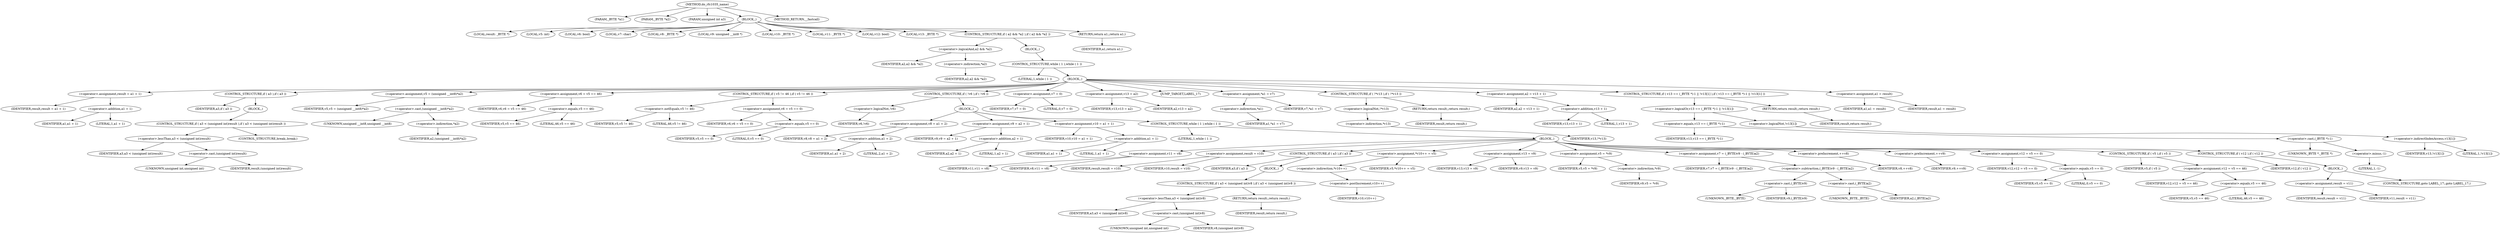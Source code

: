 digraph do_rfc1035_name {  
"1000111" [label = "(METHOD,do_rfc1035_name)" ]
"1000112" [label = "(PARAM,_BYTE *a1)" ]
"1000113" [label = "(PARAM,_BYTE *a2)" ]
"1000114" [label = "(PARAM,unsigned int a3)" ]
"1000115" [label = "(BLOCK,,)" ]
"1000116" [label = "(LOCAL,result: _BYTE *)" ]
"1000117" [label = "(LOCAL,v5: int)" ]
"1000118" [label = "(LOCAL,v6: bool)" ]
"1000119" [label = "(LOCAL,v7: char)" ]
"1000120" [label = "(LOCAL,v8: _BYTE *)" ]
"1000121" [label = "(LOCAL,v9: unsigned __int8 *)" ]
"1000122" [label = "(LOCAL,v10: _BYTE *)" ]
"1000123" [label = "(LOCAL,v11: _BYTE *)" ]
"1000124" [label = "(LOCAL,v12: bool)" ]
"1000125" [label = "(LOCAL,v13: _BYTE *)" ]
"1000126" [label = "(CONTROL_STRUCTURE,if ( a2 && *a2 ),if ( a2 && *a2 ))" ]
"1000127" [label = "(<operator>.logicalAnd,a2 && *a2)" ]
"1000128" [label = "(IDENTIFIER,a2,a2 && *a2)" ]
"1000129" [label = "(<operator>.indirection,*a2)" ]
"1000130" [label = "(IDENTIFIER,a2,a2 && *a2)" ]
"1000131" [label = "(BLOCK,,)" ]
"1000132" [label = "(CONTROL_STRUCTURE,while ( 1 ),while ( 1 ))" ]
"1000133" [label = "(LITERAL,1,while ( 1 ))" ]
"1000134" [label = "(BLOCK,,)" ]
"1000135" [label = "(<operator>.assignment,result = a1 + 1)" ]
"1000136" [label = "(IDENTIFIER,result,result = a1 + 1)" ]
"1000137" [label = "(<operator>.addition,a1 + 1)" ]
"1000138" [label = "(IDENTIFIER,a1,a1 + 1)" ]
"1000139" [label = "(LITERAL,1,a1 + 1)" ]
"1000140" [label = "(CONTROL_STRUCTURE,if ( a3 ),if ( a3 ))" ]
"1000141" [label = "(IDENTIFIER,a3,if ( a3 ))" ]
"1000142" [label = "(BLOCK,,)" ]
"1000143" [label = "(CONTROL_STRUCTURE,if ( a3 < (unsigned int)result ),if ( a3 < (unsigned int)result ))" ]
"1000144" [label = "(<operator>.lessThan,a3 < (unsigned int)result)" ]
"1000145" [label = "(IDENTIFIER,a3,a3 < (unsigned int)result)" ]
"1000146" [label = "(<operator>.cast,(unsigned int)result)" ]
"1000147" [label = "(UNKNOWN,unsigned int,unsigned int)" ]
"1000148" [label = "(IDENTIFIER,result,(unsigned int)result)" ]
"1000149" [label = "(CONTROL_STRUCTURE,break;,break;)" ]
"1000150" [label = "(<operator>.assignment,v5 = (unsigned __int8)*a2)" ]
"1000151" [label = "(IDENTIFIER,v5,v5 = (unsigned __int8)*a2)" ]
"1000152" [label = "(<operator>.cast,(unsigned __int8)*a2)" ]
"1000153" [label = "(UNKNOWN,unsigned __int8,unsigned __int8)" ]
"1000154" [label = "(<operator>.indirection,*a2)" ]
"1000155" [label = "(IDENTIFIER,a2,(unsigned __int8)*a2)" ]
"1000156" [label = "(<operator>.assignment,v6 = v5 == 46)" ]
"1000157" [label = "(IDENTIFIER,v6,v6 = v5 == 46)" ]
"1000158" [label = "(<operator>.equals,v5 == 46)" ]
"1000159" [label = "(IDENTIFIER,v5,v5 == 46)" ]
"1000160" [label = "(LITERAL,46,v5 == 46)" ]
"1000161" [label = "(CONTROL_STRUCTURE,if ( v5 != 46 ),if ( v5 != 46 ))" ]
"1000162" [label = "(<operator>.notEquals,v5 != 46)" ]
"1000163" [label = "(IDENTIFIER,v5,v5 != 46)" ]
"1000164" [label = "(LITERAL,46,v5 != 46)" ]
"1000165" [label = "(<operator>.assignment,v6 = v5 == 0)" ]
"1000166" [label = "(IDENTIFIER,v6,v6 = v5 == 0)" ]
"1000167" [label = "(<operator>.equals,v5 == 0)" ]
"1000168" [label = "(IDENTIFIER,v5,v5 == 0)" ]
"1000169" [label = "(LITERAL,0,v5 == 0)" ]
"1000170" [label = "(CONTROL_STRUCTURE,if ( !v6 ),if ( !v6 ))" ]
"1000171" [label = "(<operator>.logicalNot,!v6)" ]
"1000172" [label = "(IDENTIFIER,v6,!v6)" ]
"1000173" [label = "(BLOCK,,)" ]
"1000174" [label = "(<operator>.assignment,v8 = a1 + 2)" ]
"1000175" [label = "(IDENTIFIER,v8,v8 = a1 + 2)" ]
"1000176" [label = "(<operator>.addition,a1 + 2)" ]
"1000177" [label = "(IDENTIFIER,a1,a1 + 2)" ]
"1000178" [label = "(LITERAL,2,a1 + 2)" ]
"1000179" [label = "(<operator>.assignment,v9 = a2 + 1)" ]
"1000180" [label = "(IDENTIFIER,v9,v9 = a2 + 1)" ]
"1000181" [label = "(<operator>.addition,a2 + 1)" ]
"1000182" [label = "(IDENTIFIER,a2,a2 + 1)" ]
"1000183" [label = "(LITERAL,1,a2 + 1)" ]
"1000184" [label = "(<operator>.assignment,v10 = a1 + 1)" ]
"1000185" [label = "(IDENTIFIER,v10,v10 = a1 + 1)" ]
"1000186" [label = "(<operator>.addition,a1 + 1)" ]
"1000187" [label = "(IDENTIFIER,a1,a1 + 1)" ]
"1000188" [label = "(LITERAL,1,a1 + 1)" ]
"1000189" [label = "(CONTROL_STRUCTURE,while ( 1 ),while ( 1 ))" ]
"1000190" [label = "(LITERAL,1,while ( 1 ))" ]
"1000191" [label = "(BLOCK,,)" ]
"1000192" [label = "(<operator>.assignment,v11 = v8)" ]
"1000193" [label = "(IDENTIFIER,v11,v11 = v8)" ]
"1000194" [label = "(IDENTIFIER,v8,v11 = v8)" ]
"1000195" [label = "(<operator>.assignment,result = v10)" ]
"1000196" [label = "(IDENTIFIER,result,result = v10)" ]
"1000197" [label = "(IDENTIFIER,v10,result = v10)" ]
"1000198" [label = "(CONTROL_STRUCTURE,if ( a3 ),if ( a3 ))" ]
"1000199" [label = "(IDENTIFIER,a3,if ( a3 ))" ]
"1000200" [label = "(BLOCK,,)" ]
"1000201" [label = "(CONTROL_STRUCTURE,if ( a3 < (unsigned int)v8 ),if ( a3 < (unsigned int)v8 ))" ]
"1000202" [label = "(<operator>.lessThan,a3 < (unsigned int)v8)" ]
"1000203" [label = "(IDENTIFIER,a3,a3 < (unsigned int)v8)" ]
"1000204" [label = "(<operator>.cast,(unsigned int)v8)" ]
"1000205" [label = "(UNKNOWN,unsigned int,unsigned int)" ]
"1000206" [label = "(IDENTIFIER,v8,(unsigned int)v8)" ]
"1000207" [label = "(RETURN,return result;,return result;)" ]
"1000208" [label = "(IDENTIFIER,result,return result;)" ]
"1000209" [label = "(<operator>.assignment,*v10++ = v5)" ]
"1000210" [label = "(<operator>.indirection,*v10++)" ]
"1000211" [label = "(<operator>.postIncrement,v10++)" ]
"1000212" [label = "(IDENTIFIER,v10,v10++)" ]
"1000213" [label = "(IDENTIFIER,v5,*v10++ = v5)" ]
"1000214" [label = "(<operator>.assignment,v13 = v9)" ]
"1000215" [label = "(IDENTIFIER,v13,v13 = v9)" ]
"1000216" [label = "(IDENTIFIER,v9,v13 = v9)" ]
"1000217" [label = "(<operator>.assignment,v5 = *v9)" ]
"1000218" [label = "(IDENTIFIER,v5,v5 = *v9)" ]
"1000219" [label = "(<operator>.indirection,*v9)" ]
"1000220" [label = "(IDENTIFIER,v9,v5 = *v9)" ]
"1000221" [label = "(<operator>.assignment,v7 = (_BYTE)v9 - (_BYTE)a2)" ]
"1000222" [label = "(IDENTIFIER,v7,v7 = (_BYTE)v9 - (_BYTE)a2)" ]
"1000223" [label = "(<operator>.subtraction,(_BYTE)v9 - (_BYTE)a2)" ]
"1000224" [label = "(<operator>.cast,(_BYTE)v9)" ]
"1000225" [label = "(UNKNOWN,_BYTE,_BYTE)" ]
"1000226" [label = "(IDENTIFIER,v9,(_BYTE)v9)" ]
"1000227" [label = "(<operator>.cast,(_BYTE)a2)" ]
"1000228" [label = "(UNKNOWN,_BYTE,_BYTE)" ]
"1000229" [label = "(IDENTIFIER,a2,(_BYTE)a2)" ]
"1000230" [label = "(<operator>.preIncrement,++v8)" ]
"1000231" [label = "(IDENTIFIER,v8,++v8)" ]
"1000232" [label = "(<operator>.preIncrement,++v9)" ]
"1000233" [label = "(IDENTIFIER,v9,++v9)" ]
"1000234" [label = "(<operator>.assignment,v12 = v5 == 0)" ]
"1000235" [label = "(IDENTIFIER,v12,v12 = v5 == 0)" ]
"1000236" [label = "(<operator>.equals,v5 == 0)" ]
"1000237" [label = "(IDENTIFIER,v5,v5 == 0)" ]
"1000238" [label = "(LITERAL,0,v5 == 0)" ]
"1000239" [label = "(CONTROL_STRUCTURE,if ( v5 ),if ( v5 ))" ]
"1000240" [label = "(IDENTIFIER,v5,if ( v5 ))" ]
"1000241" [label = "(<operator>.assignment,v12 = v5 == 46)" ]
"1000242" [label = "(IDENTIFIER,v12,v12 = v5 == 46)" ]
"1000243" [label = "(<operator>.equals,v5 == 46)" ]
"1000244" [label = "(IDENTIFIER,v5,v5 == 46)" ]
"1000245" [label = "(LITERAL,46,v5 == 46)" ]
"1000246" [label = "(CONTROL_STRUCTURE,if ( v12 ),if ( v12 ))" ]
"1000247" [label = "(IDENTIFIER,v12,if ( v12 ))" ]
"1000248" [label = "(BLOCK,,)" ]
"1000249" [label = "(<operator>.assignment,result = v11)" ]
"1000250" [label = "(IDENTIFIER,result,result = v11)" ]
"1000251" [label = "(IDENTIFIER,v11,result = v11)" ]
"1000252" [label = "(CONTROL_STRUCTURE,goto LABEL_17;,goto LABEL_17;)" ]
"1000253" [label = "(<operator>.assignment,v7 = 0)" ]
"1000254" [label = "(IDENTIFIER,v7,v7 = 0)" ]
"1000255" [label = "(LITERAL,0,v7 = 0)" ]
"1000256" [label = "(<operator>.assignment,v13 = a2)" ]
"1000257" [label = "(IDENTIFIER,v13,v13 = a2)" ]
"1000258" [label = "(IDENTIFIER,a2,v13 = a2)" ]
"1000259" [label = "(JUMP_TARGET,LABEL_17)" ]
"1000260" [label = "(<operator>.assignment,*a1 = v7)" ]
"1000261" [label = "(<operator>.indirection,*a1)" ]
"1000262" [label = "(IDENTIFIER,a1,*a1 = v7)" ]
"1000263" [label = "(IDENTIFIER,v7,*a1 = v7)" ]
"1000264" [label = "(CONTROL_STRUCTURE,if ( !*v13 ),if ( !*v13 ))" ]
"1000265" [label = "(<operator>.logicalNot,!*v13)" ]
"1000266" [label = "(<operator>.indirection,*v13)" ]
"1000267" [label = "(IDENTIFIER,v13,!*v13)" ]
"1000268" [label = "(RETURN,return result;,return result;)" ]
"1000269" [label = "(IDENTIFIER,result,return result;)" ]
"1000270" [label = "(<operator>.assignment,a2 = v13 + 1)" ]
"1000271" [label = "(IDENTIFIER,a2,a2 = v13 + 1)" ]
"1000272" [label = "(<operator>.addition,v13 + 1)" ]
"1000273" [label = "(IDENTIFIER,v13,v13 + 1)" ]
"1000274" [label = "(LITERAL,1,v13 + 1)" ]
"1000275" [label = "(CONTROL_STRUCTURE,if ( v13 == (_BYTE *)-1 || !v13[1] ),if ( v13 == (_BYTE *)-1 || !v13[1] ))" ]
"1000276" [label = "(<operator>.logicalOr,v13 == (_BYTE *)-1 || !v13[1])" ]
"1000277" [label = "(<operator>.equals,v13 == (_BYTE *)-1)" ]
"1000278" [label = "(IDENTIFIER,v13,v13 == (_BYTE *)-1)" ]
"1000279" [label = "(<operator>.cast,(_BYTE *)-1)" ]
"1000280" [label = "(UNKNOWN,_BYTE *,_BYTE *)" ]
"1000281" [label = "(<operator>.minus,-1)" ]
"1000282" [label = "(LITERAL,1,-1)" ]
"1000283" [label = "(<operator>.logicalNot,!v13[1])" ]
"1000284" [label = "(<operator>.indirectIndexAccess,v13[1])" ]
"1000285" [label = "(IDENTIFIER,v13,!v13[1])" ]
"1000286" [label = "(LITERAL,1,!v13[1])" ]
"1000287" [label = "(RETURN,return result;,return result;)" ]
"1000288" [label = "(IDENTIFIER,result,return result;)" ]
"1000289" [label = "(<operator>.assignment,a1 = result)" ]
"1000290" [label = "(IDENTIFIER,a1,a1 = result)" ]
"1000291" [label = "(IDENTIFIER,result,a1 = result)" ]
"1000292" [label = "(RETURN,return a1;,return a1;)" ]
"1000293" [label = "(IDENTIFIER,a1,return a1;)" ]
"1000294" [label = "(METHOD_RETURN,__fastcall)" ]
  "1000111" -> "1000112" 
  "1000111" -> "1000113" 
  "1000111" -> "1000114" 
  "1000111" -> "1000115" 
  "1000111" -> "1000294" 
  "1000115" -> "1000116" 
  "1000115" -> "1000117" 
  "1000115" -> "1000118" 
  "1000115" -> "1000119" 
  "1000115" -> "1000120" 
  "1000115" -> "1000121" 
  "1000115" -> "1000122" 
  "1000115" -> "1000123" 
  "1000115" -> "1000124" 
  "1000115" -> "1000125" 
  "1000115" -> "1000126" 
  "1000115" -> "1000292" 
  "1000126" -> "1000127" 
  "1000126" -> "1000131" 
  "1000127" -> "1000128" 
  "1000127" -> "1000129" 
  "1000129" -> "1000130" 
  "1000131" -> "1000132" 
  "1000132" -> "1000133" 
  "1000132" -> "1000134" 
  "1000134" -> "1000135" 
  "1000134" -> "1000140" 
  "1000134" -> "1000150" 
  "1000134" -> "1000156" 
  "1000134" -> "1000161" 
  "1000134" -> "1000170" 
  "1000134" -> "1000253" 
  "1000134" -> "1000256" 
  "1000134" -> "1000259" 
  "1000134" -> "1000260" 
  "1000134" -> "1000264" 
  "1000134" -> "1000270" 
  "1000134" -> "1000275" 
  "1000134" -> "1000289" 
  "1000135" -> "1000136" 
  "1000135" -> "1000137" 
  "1000137" -> "1000138" 
  "1000137" -> "1000139" 
  "1000140" -> "1000141" 
  "1000140" -> "1000142" 
  "1000142" -> "1000143" 
  "1000143" -> "1000144" 
  "1000143" -> "1000149" 
  "1000144" -> "1000145" 
  "1000144" -> "1000146" 
  "1000146" -> "1000147" 
  "1000146" -> "1000148" 
  "1000150" -> "1000151" 
  "1000150" -> "1000152" 
  "1000152" -> "1000153" 
  "1000152" -> "1000154" 
  "1000154" -> "1000155" 
  "1000156" -> "1000157" 
  "1000156" -> "1000158" 
  "1000158" -> "1000159" 
  "1000158" -> "1000160" 
  "1000161" -> "1000162" 
  "1000161" -> "1000165" 
  "1000162" -> "1000163" 
  "1000162" -> "1000164" 
  "1000165" -> "1000166" 
  "1000165" -> "1000167" 
  "1000167" -> "1000168" 
  "1000167" -> "1000169" 
  "1000170" -> "1000171" 
  "1000170" -> "1000173" 
  "1000171" -> "1000172" 
  "1000173" -> "1000174" 
  "1000173" -> "1000179" 
  "1000173" -> "1000184" 
  "1000173" -> "1000189" 
  "1000174" -> "1000175" 
  "1000174" -> "1000176" 
  "1000176" -> "1000177" 
  "1000176" -> "1000178" 
  "1000179" -> "1000180" 
  "1000179" -> "1000181" 
  "1000181" -> "1000182" 
  "1000181" -> "1000183" 
  "1000184" -> "1000185" 
  "1000184" -> "1000186" 
  "1000186" -> "1000187" 
  "1000186" -> "1000188" 
  "1000189" -> "1000190" 
  "1000189" -> "1000191" 
  "1000191" -> "1000192" 
  "1000191" -> "1000195" 
  "1000191" -> "1000198" 
  "1000191" -> "1000209" 
  "1000191" -> "1000214" 
  "1000191" -> "1000217" 
  "1000191" -> "1000221" 
  "1000191" -> "1000230" 
  "1000191" -> "1000232" 
  "1000191" -> "1000234" 
  "1000191" -> "1000239" 
  "1000191" -> "1000246" 
  "1000192" -> "1000193" 
  "1000192" -> "1000194" 
  "1000195" -> "1000196" 
  "1000195" -> "1000197" 
  "1000198" -> "1000199" 
  "1000198" -> "1000200" 
  "1000200" -> "1000201" 
  "1000201" -> "1000202" 
  "1000201" -> "1000207" 
  "1000202" -> "1000203" 
  "1000202" -> "1000204" 
  "1000204" -> "1000205" 
  "1000204" -> "1000206" 
  "1000207" -> "1000208" 
  "1000209" -> "1000210" 
  "1000209" -> "1000213" 
  "1000210" -> "1000211" 
  "1000211" -> "1000212" 
  "1000214" -> "1000215" 
  "1000214" -> "1000216" 
  "1000217" -> "1000218" 
  "1000217" -> "1000219" 
  "1000219" -> "1000220" 
  "1000221" -> "1000222" 
  "1000221" -> "1000223" 
  "1000223" -> "1000224" 
  "1000223" -> "1000227" 
  "1000224" -> "1000225" 
  "1000224" -> "1000226" 
  "1000227" -> "1000228" 
  "1000227" -> "1000229" 
  "1000230" -> "1000231" 
  "1000232" -> "1000233" 
  "1000234" -> "1000235" 
  "1000234" -> "1000236" 
  "1000236" -> "1000237" 
  "1000236" -> "1000238" 
  "1000239" -> "1000240" 
  "1000239" -> "1000241" 
  "1000241" -> "1000242" 
  "1000241" -> "1000243" 
  "1000243" -> "1000244" 
  "1000243" -> "1000245" 
  "1000246" -> "1000247" 
  "1000246" -> "1000248" 
  "1000248" -> "1000249" 
  "1000248" -> "1000252" 
  "1000249" -> "1000250" 
  "1000249" -> "1000251" 
  "1000253" -> "1000254" 
  "1000253" -> "1000255" 
  "1000256" -> "1000257" 
  "1000256" -> "1000258" 
  "1000260" -> "1000261" 
  "1000260" -> "1000263" 
  "1000261" -> "1000262" 
  "1000264" -> "1000265" 
  "1000264" -> "1000268" 
  "1000265" -> "1000266" 
  "1000266" -> "1000267" 
  "1000268" -> "1000269" 
  "1000270" -> "1000271" 
  "1000270" -> "1000272" 
  "1000272" -> "1000273" 
  "1000272" -> "1000274" 
  "1000275" -> "1000276" 
  "1000275" -> "1000287" 
  "1000276" -> "1000277" 
  "1000276" -> "1000283" 
  "1000277" -> "1000278" 
  "1000277" -> "1000279" 
  "1000279" -> "1000280" 
  "1000279" -> "1000281" 
  "1000281" -> "1000282" 
  "1000283" -> "1000284" 
  "1000284" -> "1000285" 
  "1000284" -> "1000286" 
  "1000287" -> "1000288" 
  "1000289" -> "1000290" 
  "1000289" -> "1000291" 
  "1000292" -> "1000293" 
}

